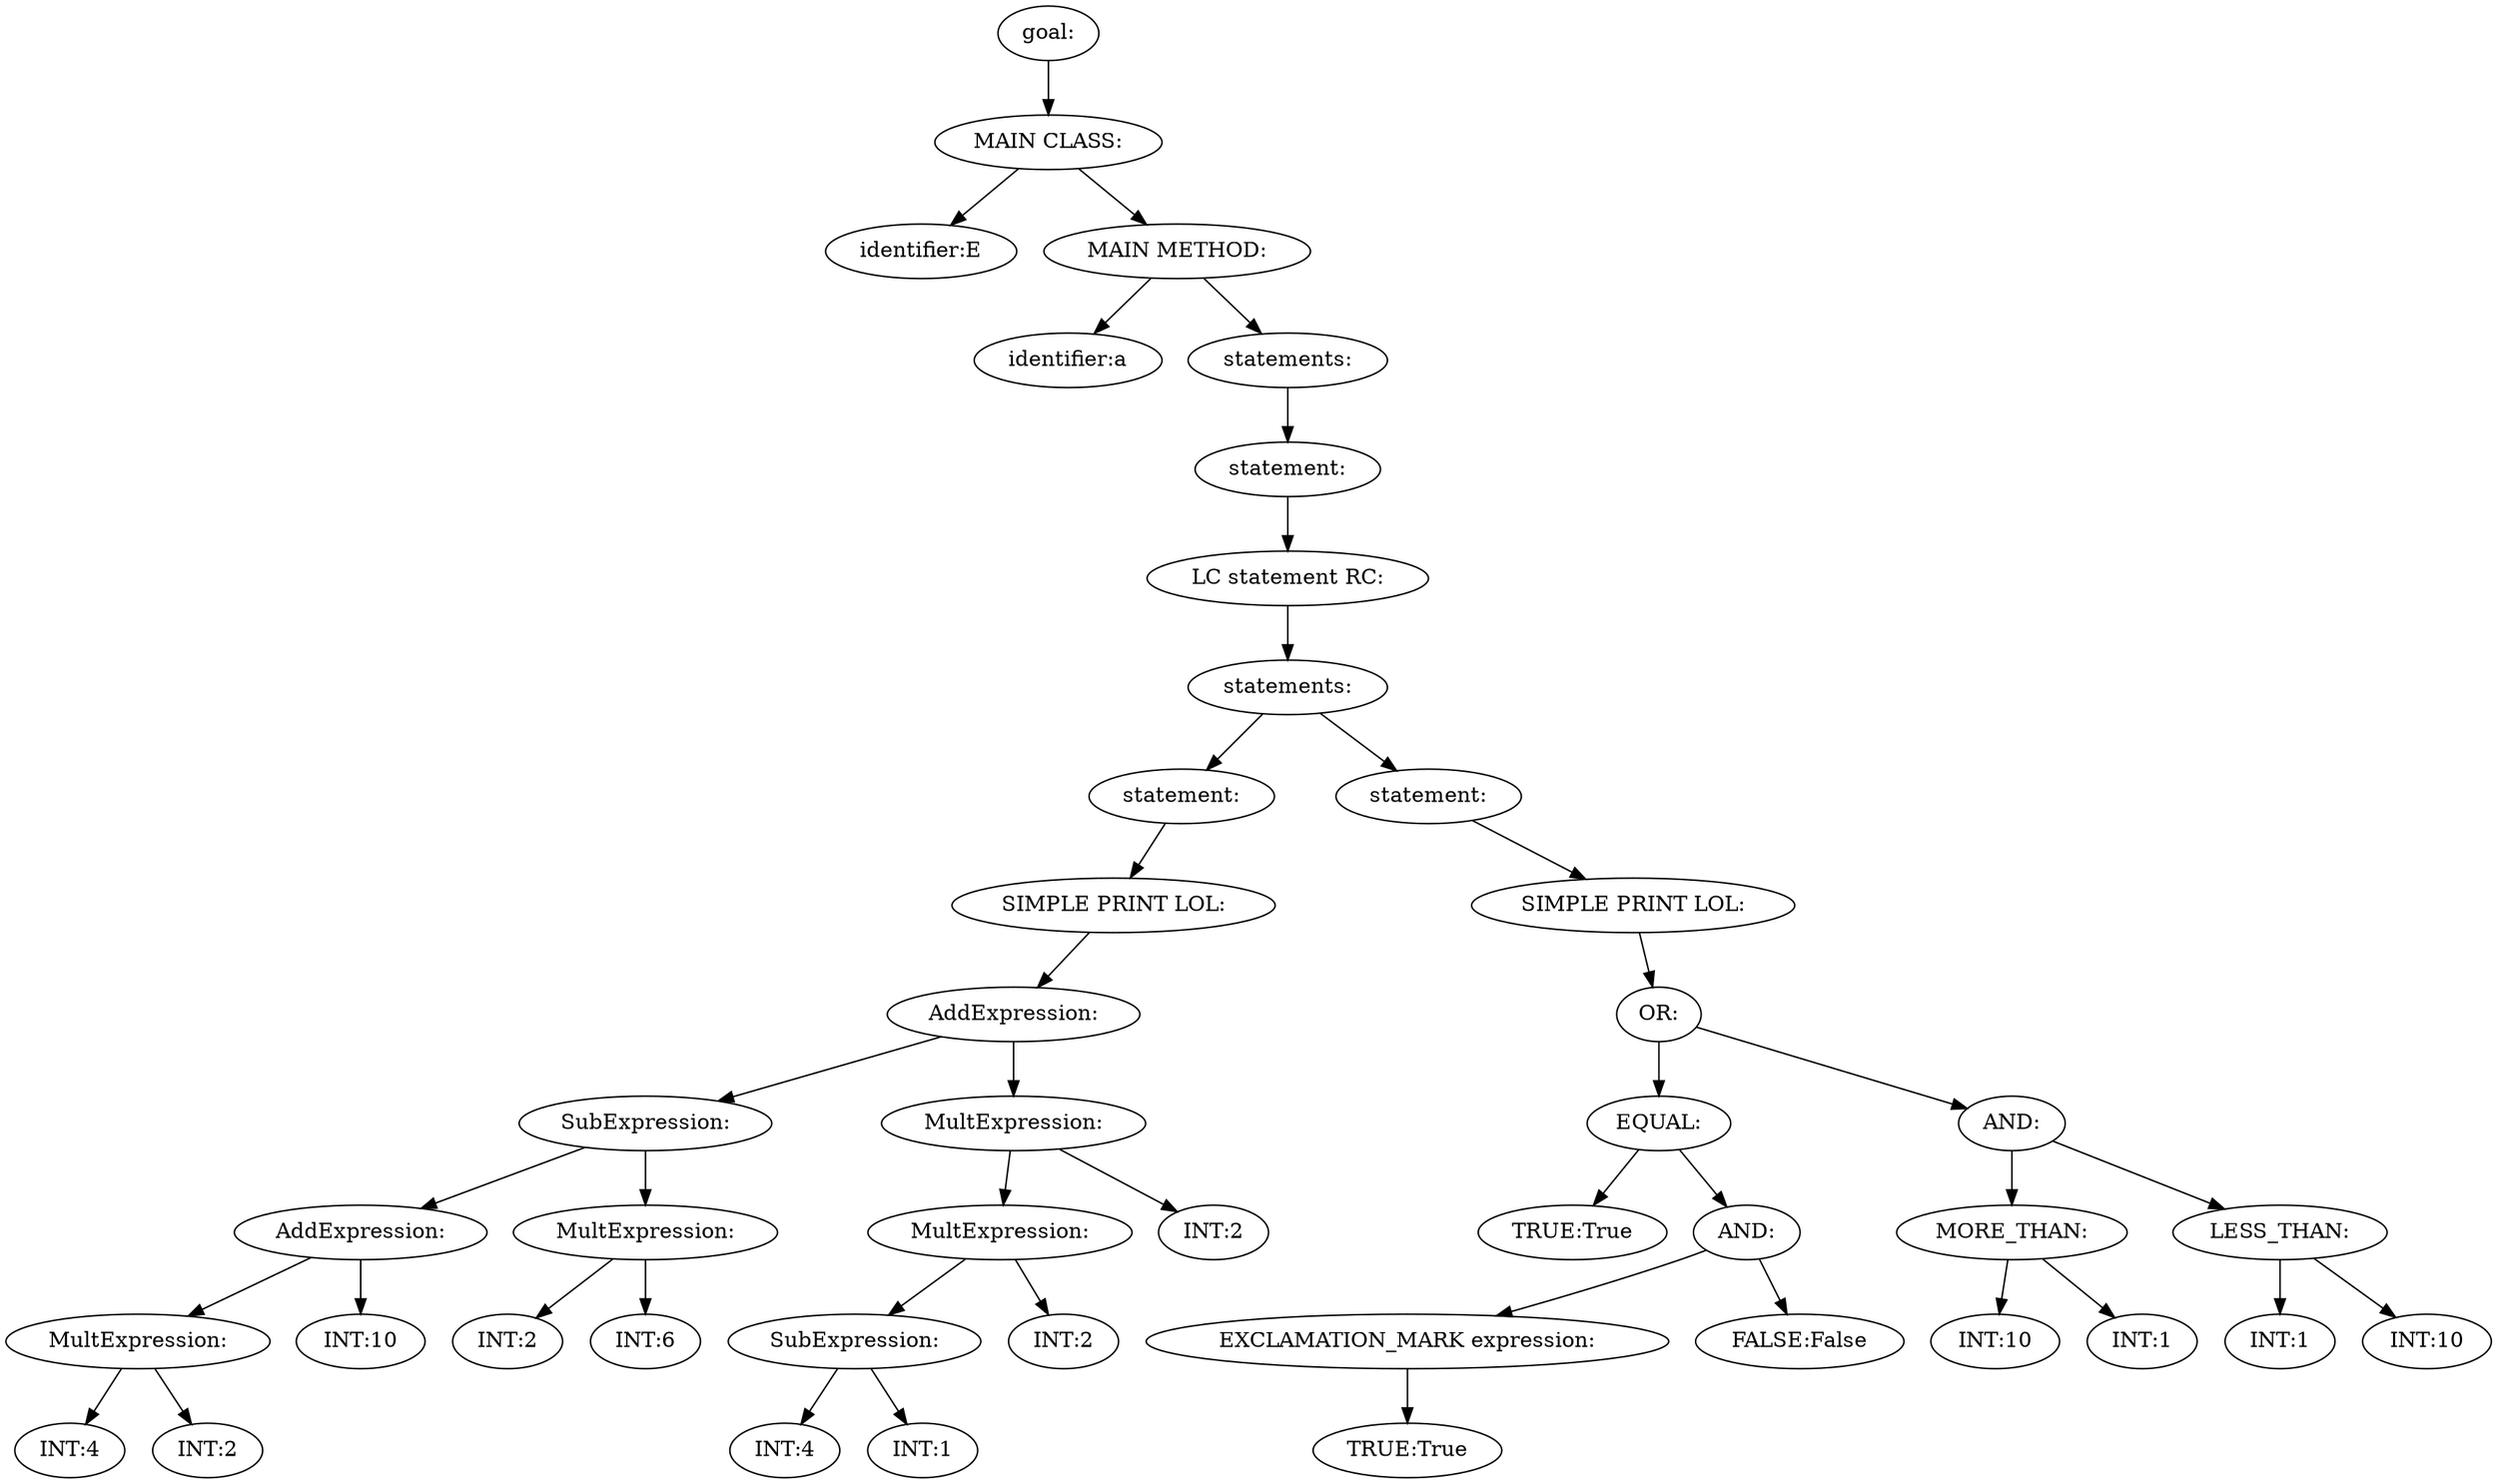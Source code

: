 digraph {
n0 [label="goal:"];
n1 [label="MAIN CLASS:"];
n2 [label="identifier:E"];
n1 -> n2
n3 [label="MAIN METHOD:"];
n4 [label="identifier:a"];
n3 -> n4
n5 [label="statements:"];
n6 [label="statement:"];
n7 [label="LC statement RC:"];
n8 [label="statements:"];
n9 [label="statement:"];
n10 [label="SIMPLE PRINT LOL:"];
n11 [label="AddExpression:"];
n12 [label="SubExpression:"];
n13 [label="AddExpression:"];
n14 [label="MultExpression:"];
n15 [label="INT:4"];
n14 -> n15
n16 [label="INT:2"];
n14 -> n16
n13 -> n14
n17 [label="INT:10"];
n13 -> n17
n12 -> n13
n18 [label="MultExpression:"];
n19 [label="INT:2"];
n18 -> n19
n20 [label="INT:6"];
n18 -> n20
n12 -> n18
n11 -> n12
n21 [label="MultExpression:"];
n22 [label="MultExpression:"];
n23 [label="SubExpression:"];
n24 [label="INT:4"];
n23 -> n24
n25 [label="INT:1"];
n23 -> n25
n22 -> n23
n26 [label="INT:2"];
n22 -> n26
n21 -> n22
n27 [label="INT:2"];
n21 -> n27
n11 -> n21
n10 -> n11
n9 -> n10
n8 -> n9
n28 [label="statement:"];
n29 [label="SIMPLE PRINT LOL:"];
n30 [label="OR:"];
n31 [label="EQUAL:"];
n32 [label="TRUE:True"];
n31 -> n32
n33 [label="AND:"];
n34 [label="EXCLAMATION_MARK expression:"];
n35 [label="TRUE:True"];
n34 -> n35
n33 -> n34
n36 [label="FALSE:False"];
n33 -> n36
n31 -> n33
n30 -> n31
n37 [label="AND:"];
n38 [label="MORE_THAN:"];
n39 [label="INT:10"];
n38 -> n39
n40 [label="INT:1"];
n38 -> n40
n37 -> n38
n41 [label="LESS_THAN:"];
n42 [label="INT:1"];
n41 -> n42
n43 [label="INT:10"];
n41 -> n43
n37 -> n41
n30 -> n37
n29 -> n30
n28 -> n29
n8 -> n28
n7 -> n8
n6 -> n7
n5 -> n6
n3 -> n5
n1 -> n3
n0 -> n1
}
